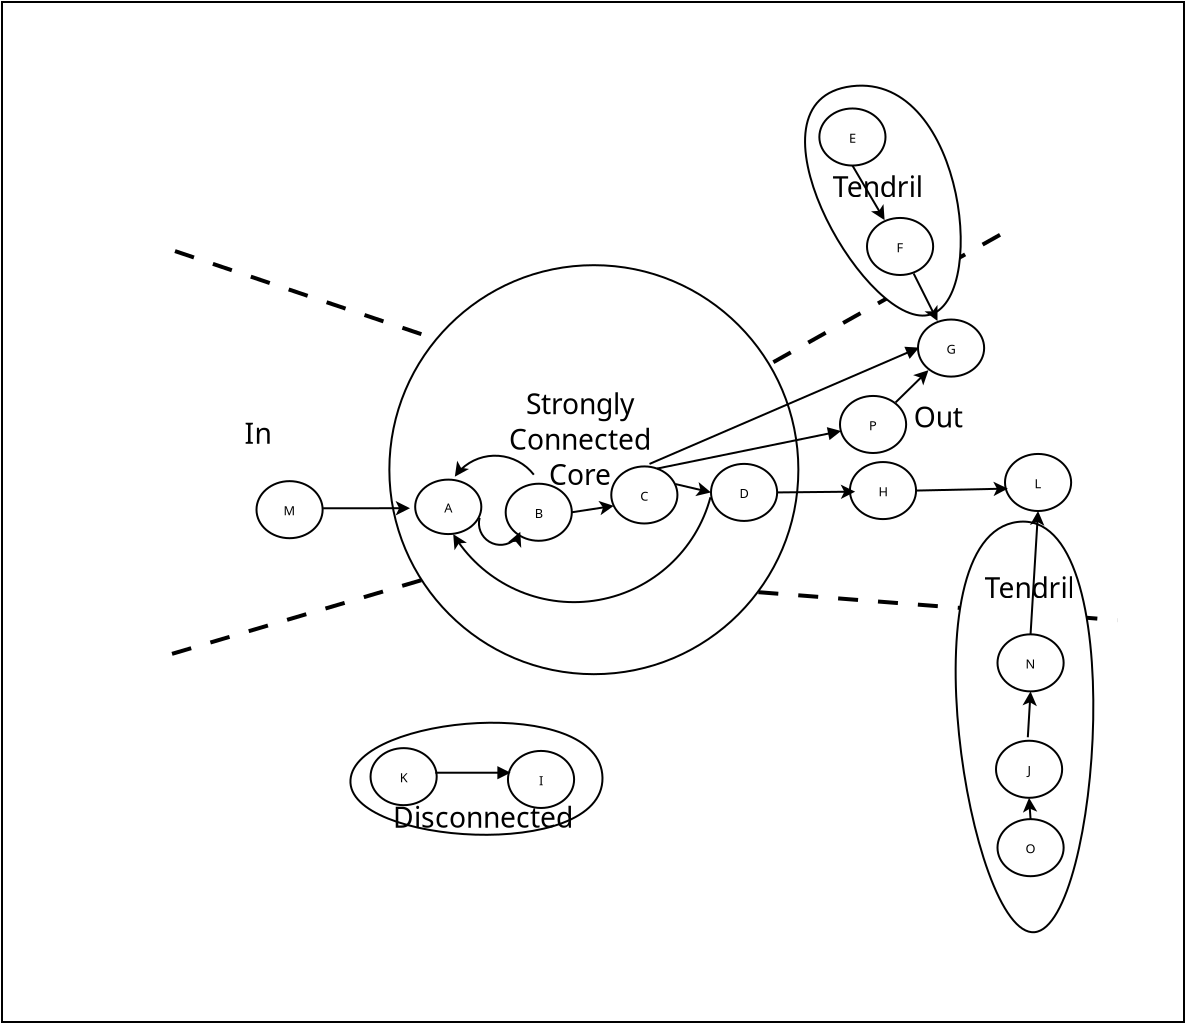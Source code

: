 <?xml version="1.0" encoding="UTF-8"?>
<dia:diagram xmlns:dia="http://www.lysator.liu.se/~alla/dia/">
  <dia:layer name="Groups" visible="true" active="true">
    <dia:object type="Geometric - Perfect Circle" version="1" id="O0">
      <dia:attribute name="obj_pos">
        <dia:point val="12.393,4.332"/>
      </dia:attribute>
      <dia:attribute name="obj_bb">
        <dia:rectangle val="12.343,4.282;32.893,24.832"/>
      </dia:attribute>
      <dia:attribute name="meta">
        <dia:composite type="dict"/>
      </dia:attribute>
      <dia:attribute name="elem_corner">
        <dia:point val="12.393,4.332"/>
      </dia:attribute>
      <dia:attribute name="elem_width">
        <dia:real val="20.45"/>
      </dia:attribute>
      <dia:attribute name="elem_height">
        <dia:real val="20.45"/>
      </dia:attribute>
      <dia:attribute name="line_width">
        <dia:real val="0.1"/>
      </dia:attribute>
      <dia:attribute name="line_colour">
        <dia:color val="#000000"/>
      </dia:attribute>
      <dia:attribute name="fill_colour">
        <dia:color val="#ffffff"/>
      </dia:attribute>
      <dia:attribute name="show_background">
        <dia:boolean val="true"/>
      </dia:attribute>
      <dia:attribute name="line_style">
        <dia:enum val="0"/>
        <dia:real val="1"/>
      </dia:attribute>
      <dia:attribute name="flip_horizontal">
        <dia:boolean val="false"/>
      </dia:attribute>
      <dia:attribute name="flip_vertical">
        <dia:boolean val="false"/>
      </dia:attribute>
      <dia:attribute name="subscale">
        <dia:real val="1"/>
      </dia:attribute>
    </dia:object>
    <dia:object type="Standard - Line" version="0" id="O1">
      <dia:attribute name="obj_pos">
        <dia:point val="13.993,7.782"/>
      </dia:attribute>
      <dia:attribute name="obj_bb">
        <dia:rectangle val="1.117,3.356;14.12,7.909"/>
      </dia:attribute>
      <dia:attribute name="conn_endpoints">
        <dia:point val="13.993,7.782"/>
        <dia:point val="1.243,3.482"/>
      </dia:attribute>
      <dia:attribute name="numcp">
        <dia:int val="1"/>
      </dia:attribute>
      <dia:attribute name="line_width">
        <dia:real val="0.2"/>
      </dia:attribute>
      <dia:attribute name="line_style">
        <dia:enum val="1"/>
      </dia:attribute>
    </dia:object>
    <dia:object type="Standard - Line" version="0" id="O2">
      <dia:attribute name="obj_pos">
        <dia:point val="13.993,20.082"/>
      </dia:attribute>
      <dia:attribute name="obj_bb">
        <dia:rectangle val="0.669,19.958;14.117,24.107"/>
      </dia:attribute>
      <dia:attribute name="conn_endpoints">
        <dia:point val="13.993,20.082"/>
        <dia:point val="0.793,23.982"/>
      </dia:attribute>
      <dia:attribute name="numcp">
        <dia:int val="1"/>
      </dia:attribute>
      <dia:attribute name="line_width">
        <dia:real val="0.2"/>
      </dia:attribute>
      <dia:attribute name="line_style">
        <dia:enum val="1"/>
      </dia:attribute>
    </dia:object>
    <dia:object type="Standard - Line" version="0" id="O3">
      <dia:attribute name="obj_pos">
        <dia:point val="31.593,9.182"/>
      </dia:attribute>
      <dia:attribute name="obj_bb">
        <dia:rectangle val="31.457,2.246;43.83,9.318"/>
      </dia:attribute>
      <dia:attribute name="conn_endpoints">
        <dia:point val="31.593,9.182"/>
        <dia:point val="43.693,2.382"/>
      </dia:attribute>
      <dia:attribute name="numcp">
        <dia:int val="1"/>
      </dia:attribute>
      <dia:attribute name="line_width">
        <dia:real val="0.2"/>
      </dia:attribute>
      <dia:attribute name="line_style">
        <dia:enum val="1"/>
      </dia:attribute>
    </dia:object>
    <dia:object type="Standard - Line" version="0" id="O4">
      <dia:attribute name="obj_pos">
        <dia:point val="30.843,20.682"/>
      </dia:attribute>
      <dia:attribute name="obj_bb">
        <dia:rectangle val="30.736,20.575;48.901,22.19"/>
      </dia:attribute>
      <dia:attribute name="conn_endpoints">
        <dia:point val="30.843,20.682"/>
        <dia:point val="48.793,22.082"/>
      </dia:attribute>
      <dia:attribute name="numcp">
        <dia:int val="1"/>
      </dia:attribute>
      <dia:attribute name="line_width">
        <dia:real val="0.2"/>
      </dia:attribute>
      <dia:attribute name="line_style">
        <dia:enum val="1"/>
      </dia:attribute>
    </dia:object>
    <dia:object type="Standard - Beziergon" version="0" id="O5">
      <dia:attribute name="obj_pos">
        <dia:point val="10.449,30.066"/>
      </dia:attribute>
      <dia:attribute name="obj_bb">
        <dia:rectangle val="10.396,27.159;23.099,32.864"/>
      </dia:attribute>
      <dia:attribute name="bez_points">
        <dia:point val="10.449,30.066"/>
        <dia:point val="10.225,33.289"/>
        <dia:point val="23.106,34.182"/>
        <dia:point val="23.049,29.966"/>
        <dia:point val="22.992,25.751"/>
        <dia:point val="10.673,26.844"/>
      </dia:attribute>
      <dia:attribute name="corner_types">
        <dia:enum val="0"/>
        <dia:enum val="0"/>
        <dia:enum val="0"/>
      </dia:attribute>
      <dia:attribute name="show_background">
        <dia:boolean val="true"/>
      </dia:attribute>
    </dia:object>
    <dia:object type="Standard - Text" version="1" id="O6">
      <dia:attribute name="obj_pos">
        <dia:point val="12.578,32.466"/>
      </dia:attribute>
      <dia:attribute name="obj_bb">
        <dia:rectangle val="12.578,31.056;20.86,32.756"/>
      </dia:attribute>
      <dia:attribute name="text">
        <dia:composite type="text">
          <dia:attribute name="string">
            <dia:string>#Disconnected#</dia:string>
          </dia:attribute>
          <dia:attribute name="font">
            <dia:font family="sans" style="0" name="Helvetica"/>
          </dia:attribute>
          <dia:attribute name="height">
            <dia:real val="1.764"/>
          </dia:attribute>
          <dia:attribute name="pos">
            <dia:point val="12.578,32.466"/>
          </dia:attribute>
          <dia:attribute name="color">
            <dia:color val="#000000"/>
          </dia:attribute>
          <dia:attribute name="alignment">
            <dia:enum val="0"/>
          </dia:attribute>
        </dia:composite>
      </dia:attribute>
      <dia:attribute name="valign">
        <dia:enum val="3"/>
      </dia:attribute>
    </dia:object>
    <dia:object type="Standard - Text" version="1" id="O7">
      <dia:attribute name="obj_pos">
        <dia:point val="5.147,13.255"/>
      </dia:attribute>
      <dia:attribute name="obj_bb">
        <dia:rectangle val="5.147,11.845;6.457,13.545"/>
      </dia:attribute>
      <dia:attribute name="text">
        <dia:composite type="text">
          <dia:attribute name="string">
            <dia:string>#In#</dia:string>
          </dia:attribute>
          <dia:attribute name="font">
            <dia:font family="sans" style="0" name="Helvetica"/>
          </dia:attribute>
          <dia:attribute name="height">
            <dia:real val="1.764"/>
          </dia:attribute>
          <dia:attribute name="pos">
            <dia:point val="5.147,13.255"/>
          </dia:attribute>
          <dia:attribute name="color">
            <dia:color val="#000000"/>
          </dia:attribute>
          <dia:attribute name="alignment">
            <dia:enum val="0"/>
          </dia:attribute>
        </dia:composite>
      </dia:attribute>
      <dia:attribute name="valign">
        <dia:enum val="3"/>
      </dia:attribute>
    </dia:object>
    <dia:object type="Standard - Text" version="1" id="O8">
      <dia:attribute name="obj_pos">
        <dia:point val="21.919,11.79"/>
      </dia:attribute>
      <dia:attribute name="obj_bb">
        <dia:rectangle val="18.634,10.38;25.203,15.608"/>
      </dia:attribute>
      <dia:attribute name="text">
        <dia:composite type="text">
          <dia:attribute name="string">
            <dia:string>#Strongly
Connected
Core#</dia:string>
          </dia:attribute>
          <dia:attribute name="font">
            <dia:font family="sans" style="0" name="Helvetica"/>
          </dia:attribute>
          <dia:attribute name="height">
            <dia:real val="1.764"/>
          </dia:attribute>
          <dia:attribute name="pos">
            <dia:point val="21.919,11.79"/>
          </dia:attribute>
          <dia:attribute name="color">
            <dia:color val="#000000"/>
          </dia:attribute>
          <dia:attribute name="alignment">
            <dia:enum val="1"/>
          </dia:attribute>
        </dia:composite>
      </dia:attribute>
      <dia:attribute name="valign">
        <dia:enum val="3"/>
      </dia:attribute>
    </dia:object>
    <dia:object type="Standard - Text" version="1" id="O9">
      <dia:attribute name="obj_pos">
        <dia:point val="38.613,12.445"/>
      </dia:attribute>
      <dia:attribute name="obj_bb">
        <dia:rectangle val="38.613,11.035;40.868,12.735"/>
      </dia:attribute>
      <dia:attribute name="text">
        <dia:composite type="text">
          <dia:attribute name="string">
            <dia:string>#Out#</dia:string>
          </dia:attribute>
          <dia:attribute name="font">
            <dia:font family="sans" style="0" name="Helvetica"/>
          </dia:attribute>
          <dia:attribute name="height">
            <dia:real val="1.764"/>
          </dia:attribute>
          <dia:attribute name="pos">
            <dia:point val="38.613,12.445"/>
          </dia:attribute>
          <dia:attribute name="color">
            <dia:color val="#000000"/>
          </dia:attribute>
          <dia:attribute name="alignment">
            <dia:enum val="0"/>
          </dia:attribute>
        </dia:composite>
      </dia:attribute>
      <dia:attribute name="valign">
        <dia:enum val="3"/>
      </dia:attribute>
    </dia:object>
    <dia:object type="Standard - Beziergon" version="0" id="O10">
      <dia:attribute name="obj_pos">
        <dia:point val="43.807,17.17"/>
      </dia:attribute>
      <dia:attribute name="obj_bb">
        <dia:rectangle val="40.658,17.103;47.642,37.735"/>
      </dia:attribute>
      <dia:attribute name="bez_points">
        <dia:point val="43.807,17.17"/>
        <dia:point val="49.514,16.476"/>
        <dia:point val="47.894,37.373"/>
        <dia:point val="44.656,37.682"/>
        <dia:point val="41.417,37.99"/>
        <dia:point val="38.101,17.864"/>
      </dia:attribute>
      <dia:attribute name="corner_types">
        <dia:enum val="1815957580"/>
        <dia:enum val="0"/>
        <dia:enum val="0"/>
      </dia:attribute>
      <dia:attribute name="show_background">
        <dia:boolean val="true"/>
      </dia:attribute>
    </dia:object>
    <dia:object type="Standard - Text" version="1" id="O11">
      <dia:attribute name="obj_pos">
        <dia:point val="42.15,20.987"/>
      </dia:attribute>
      <dia:attribute name="obj_bb">
        <dia:rectangle val="42.15,19.577;46.432,21.277"/>
      </dia:attribute>
      <dia:attribute name="text">
        <dia:composite type="text">
          <dia:attribute name="string">
            <dia:string>#Tendril#</dia:string>
          </dia:attribute>
          <dia:attribute name="font">
            <dia:font family="sans" style="0" name="Helvetica"/>
          </dia:attribute>
          <dia:attribute name="height">
            <dia:real val="1.764"/>
          </dia:attribute>
          <dia:attribute name="pos">
            <dia:point val="42.15,20.987"/>
          </dia:attribute>
          <dia:attribute name="color">
            <dia:color val="#000000"/>
          </dia:attribute>
          <dia:attribute name="alignment">
            <dia:enum val="0"/>
          </dia:attribute>
        </dia:composite>
      </dia:attribute>
      <dia:attribute name="valign">
        <dia:enum val="3"/>
      </dia:attribute>
    </dia:object>
    <dia:object type="Standard - Text" version="1" id="O12">
      <dia:attribute name="obj_pos">
        <dia:point val="22.024,5.944"/>
      </dia:attribute>
      <dia:attribute name="obj_bb">
        <dia:rectangle val="22.024,5.304;22.024,6.076"/>
      </dia:attribute>
      <dia:attribute name="text">
        <dia:composite type="text">
          <dia:attribute name="string">
            <dia:string>##</dia:string>
          </dia:attribute>
          <dia:attribute name="font">
            <dia:font family="sans" style="0" name="Helvetica"/>
          </dia:attribute>
          <dia:attribute name="height">
            <dia:real val="0.8"/>
          </dia:attribute>
          <dia:attribute name="pos">
            <dia:point val="22.024,5.944"/>
          </dia:attribute>
          <dia:attribute name="color">
            <dia:color val="#000000"/>
          </dia:attribute>
          <dia:attribute name="alignment">
            <dia:enum val="0"/>
          </dia:attribute>
        </dia:composite>
      </dia:attribute>
      <dia:attribute name="valign">
        <dia:enum val="3"/>
      </dia:attribute>
    </dia:object>
    <dia:object type="Standard - Beziergon" version="0" id="O13">
      <dia:attribute name="obj_pos">
        <dia:point val="35.51,-4.616"/>
      </dia:attribute>
      <dia:attribute name="obj_bb">
        <dia:rectangle val="33.128,-4.696;41.012,6.903"/>
      </dia:attribute>
      <dia:attribute name="bez_points">
        <dia:point val="35.51,-4.616"/>
        <dia:point val="41.216,-5.31"/>
        <dia:point val="42.439,6.538"/>
        <dia:point val="39.2,6.847"/>
        <dia:point val="35.961,7.155"/>
        <dia:point val="29.803,-3.922"/>
      </dia:attribute>
      <dia:attribute name="corner_types">
        <dia:enum val="1815957580"/>
        <dia:enum val="0"/>
        <dia:enum val="0"/>
      </dia:attribute>
      <dia:attribute name="show_background">
        <dia:boolean val="true"/>
      </dia:attribute>
    </dia:object>
    <dia:object type="Standard - Text" version="1" id="O14">
      <dia:attribute name="obj_pos">
        <dia:point val="34.56,0.934"/>
      </dia:attribute>
      <dia:attribute name="obj_bb">
        <dia:rectangle val="34.56,-0.476;38.843,1.224"/>
      </dia:attribute>
      <dia:attribute name="text">
        <dia:composite type="text">
          <dia:attribute name="string">
            <dia:string>#Tendril#</dia:string>
          </dia:attribute>
          <dia:attribute name="font">
            <dia:font family="sans" style="0" name="Helvetica"/>
          </dia:attribute>
          <dia:attribute name="height">
            <dia:real val="1.764"/>
          </dia:attribute>
          <dia:attribute name="pos">
            <dia:point val="34.56,0.934"/>
          </dia:attribute>
          <dia:attribute name="color">
            <dia:color val="#000000"/>
          </dia:attribute>
          <dia:attribute name="alignment">
            <dia:enum val="0"/>
          </dia:attribute>
        </dia:composite>
      </dia:attribute>
      <dia:attribute name="valign">
        <dia:enum val="3"/>
      </dia:attribute>
    </dia:object>
    <dia:object type="Standard - Box" version="0" id="O15">
      <dia:attribute name="obj_pos">
        <dia:point val="-6.975,-8.827"/>
      </dia:attribute>
      <dia:attribute name="obj_bb">
        <dia:rectangle val="-7.025,-8.877;52.175,42.223"/>
      </dia:attribute>
      <dia:attribute name="elem_corner">
        <dia:point val="-6.975,-8.827"/>
      </dia:attribute>
      <dia:attribute name="elem_width">
        <dia:real val="59.1"/>
      </dia:attribute>
      <dia:attribute name="elem_height">
        <dia:real val="51.0"/>
      </dia:attribute>
      <dia:attribute name="border_width">
        <dia:real val="0.1"/>
      </dia:attribute>
      <dia:attribute name="show_background">
        <dia:boolean val="false"/>
      </dia:attribute>
    </dia:object>
  </dia:layer>
  <dia:layer name="Nodes" visible="true">
    <dia:object type="Flowchart - Ellipse" version="0" id="O16">
      <dia:attribute name="obj_pos">
        <dia:point val="33.893,-3.503"/>
      </dia:attribute>
      <dia:attribute name="obj_bb">
        <dia:rectangle val="33.843,-3.553;37.25,-0.6"/>
      </dia:attribute>
      <dia:attribute name="elem_corner">
        <dia:point val="33.893,-3.503"/>
      </dia:attribute>
      <dia:attribute name="elem_width">
        <dia:real val="3.307"/>
      </dia:attribute>
      <dia:attribute name="elem_height">
        <dia:real val="2.853"/>
      </dia:attribute>
      <dia:attribute name="show_background">
        <dia:boolean val="true"/>
      </dia:attribute>
      <dia:attribute name="padding">
        <dia:real val="0.354"/>
      </dia:attribute>
      <dia:attribute name="text">
        <dia:composite type="text">
          <dia:attribute name="string">
            <dia:string>#E#</dia:string>
          </dia:attribute>
          <dia:attribute name="font">
            <dia:font family="sans" style="0" name="Helvetica"/>
          </dia:attribute>
          <dia:attribute name="height">
            <dia:real val="0.8"/>
          </dia:attribute>
          <dia:attribute name="pos">
            <dia:point val="35.547,-1.837"/>
          </dia:attribute>
          <dia:attribute name="color">
            <dia:color val="#000000"/>
          </dia:attribute>
          <dia:attribute name="alignment">
            <dia:enum val="1"/>
          </dia:attribute>
        </dia:composite>
      </dia:attribute>
    </dia:object>
    <dia:object type="Flowchart - Ellipse" version="0" id="O17">
      <dia:attribute name="obj_pos">
        <dia:point val="36.275,1.97"/>
      </dia:attribute>
      <dia:attribute name="obj_bb">
        <dia:rectangle val="36.225,1.92;39.632,4.873"/>
      </dia:attribute>
      <dia:attribute name="elem_corner">
        <dia:point val="36.275,1.97"/>
      </dia:attribute>
      <dia:attribute name="elem_width">
        <dia:real val="3.307"/>
      </dia:attribute>
      <dia:attribute name="elem_height">
        <dia:real val="2.853"/>
      </dia:attribute>
      <dia:attribute name="show_background">
        <dia:boolean val="true"/>
      </dia:attribute>
      <dia:attribute name="padding">
        <dia:real val="0.354"/>
      </dia:attribute>
      <dia:attribute name="text">
        <dia:composite type="text">
          <dia:attribute name="string">
            <dia:string>#F#</dia:string>
          </dia:attribute>
          <dia:attribute name="font">
            <dia:font family="sans" style="0" name="Helvetica"/>
          </dia:attribute>
          <dia:attribute name="height">
            <dia:real val="0.8"/>
          </dia:attribute>
          <dia:attribute name="pos">
            <dia:point val="37.928,3.637"/>
          </dia:attribute>
          <dia:attribute name="color">
            <dia:color val="#000000"/>
          </dia:attribute>
          <dia:attribute name="alignment">
            <dia:enum val="1"/>
          </dia:attribute>
        </dia:composite>
      </dia:attribute>
    </dia:object>
    <dia:object type="Standard - Text" version="1" id="O18">
      <dia:attribute name="obj_pos">
        <dia:point val="37.928,3.397"/>
      </dia:attribute>
      <dia:attribute name="obj_bb">
        <dia:rectangle val="37.928,2.757;37.928,3.529"/>
      </dia:attribute>
      <dia:attribute name="text">
        <dia:composite type="text">
          <dia:attribute name="string">
            <dia:string>##</dia:string>
          </dia:attribute>
          <dia:attribute name="font">
            <dia:font family="sans" style="0" name="Helvetica"/>
          </dia:attribute>
          <dia:attribute name="height">
            <dia:real val="0.8"/>
          </dia:attribute>
          <dia:attribute name="pos">
            <dia:point val="37.928,3.397"/>
          </dia:attribute>
          <dia:attribute name="color">
            <dia:color val="#000000"/>
          </dia:attribute>
          <dia:attribute name="alignment">
            <dia:enum val="0"/>
          </dia:attribute>
        </dia:composite>
      </dia:attribute>
      <dia:attribute name="valign">
        <dia:enum val="3"/>
      </dia:attribute>
      <dia:connections>
        <dia:connection handle="0" to="O17" connection="16"/>
      </dia:connections>
    </dia:object>
    <dia:object type="Flowchart - Ellipse" version="0" id="O19">
      <dia:attribute name="obj_pos">
        <dia:point val="5.75,15.13"/>
      </dia:attribute>
      <dia:attribute name="obj_bb">
        <dia:rectangle val="5.7,15.08;9.107,18.033"/>
      </dia:attribute>
      <dia:attribute name="elem_corner">
        <dia:point val="5.75,15.13"/>
      </dia:attribute>
      <dia:attribute name="elem_width">
        <dia:real val="3.307"/>
      </dia:attribute>
      <dia:attribute name="elem_height">
        <dia:real val="2.853"/>
      </dia:attribute>
      <dia:attribute name="border_width">
        <dia:real val="0.1"/>
      </dia:attribute>
      <dia:attribute name="show_background">
        <dia:boolean val="true"/>
      </dia:attribute>
      <dia:attribute name="padding">
        <dia:real val="0.354"/>
      </dia:attribute>
      <dia:attribute name="text">
        <dia:composite type="text">
          <dia:attribute name="string">
            <dia:string>#M#</dia:string>
          </dia:attribute>
          <dia:attribute name="font">
            <dia:font family="sans" style="0" name="Helvetica"/>
          </dia:attribute>
          <dia:attribute name="height">
            <dia:real val="0.8"/>
          </dia:attribute>
          <dia:attribute name="pos">
            <dia:point val="7.403,16.797"/>
          </dia:attribute>
          <dia:attribute name="color">
            <dia:color val="#000000"/>
          </dia:attribute>
          <dia:attribute name="alignment">
            <dia:enum val="1"/>
          </dia:attribute>
        </dia:composite>
      </dia:attribute>
    </dia:object>
    <dia:object type="Flowchart - Ellipse" version="0" id="O20">
      <dia:attribute name="obj_pos">
        <dia:point val="38.825,7.05"/>
      </dia:attribute>
      <dia:attribute name="obj_bb">
        <dia:rectangle val="38.775,7;42.182,9.953"/>
      </dia:attribute>
      <dia:attribute name="elem_corner">
        <dia:point val="38.825,7.05"/>
      </dia:attribute>
      <dia:attribute name="elem_width">
        <dia:real val="3.307"/>
      </dia:attribute>
      <dia:attribute name="elem_height">
        <dia:real val="2.853"/>
      </dia:attribute>
      <dia:attribute name="show_background">
        <dia:boolean val="true"/>
      </dia:attribute>
      <dia:attribute name="padding">
        <dia:real val="0.354"/>
      </dia:attribute>
      <dia:attribute name="text">
        <dia:composite type="text">
          <dia:attribute name="string">
            <dia:string>#G#</dia:string>
          </dia:attribute>
          <dia:attribute name="font">
            <dia:font family="sans" style="0" name="Helvetica"/>
          </dia:attribute>
          <dia:attribute name="height">
            <dia:real val="0.8"/>
          </dia:attribute>
          <dia:attribute name="pos">
            <dia:point val="40.478,8.717"/>
          </dia:attribute>
          <dia:attribute name="color">
            <dia:color val="#000000"/>
          </dia:attribute>
          <dia:attribute name="alignment">
            <dia:enum val="1"/>
          </dia:attribute>
        </dia:composite>
      </dia:attribute>
    </dia:object>
    <dia:object type="Flowchart - Ellipse" version="0" id="O21">
      <dia:attribute name="obj_pos">
        <dia:point val="13.684,15.054"/>
      </dia:attribute>
      <dia:attribute name="obj_bb">
        <dia:rectangle val="13.634,15.004;17.041,17.827"/>
      </dia:attribute>
      <dia:attribute name="elem_corner">
        <dia:point val="13.684,15.054"/>
      </dia:attribute>
      <dia:attribute name="elem_width">
        <dia:real val="3.307"/>
      </dia:attribute>
      <dia:attribute name="elem_height">
        <dia:real val="2.723"/>
      </dia:attribute>
      <dia:attribute name="show_background">
        <dia:boolean val="true"/>
      </dia:attribute>
      <dia:attribute name="padding">
        <dia:real val="0.354"/>
      </dia:attribute>
      <dia:attribute name="text">
        <dia:composite type="text">
          <dia:attribute name="string">
            <dia:string>#A#</dia:string>
          </dia:attribute>
          <dia:attribute name="font">
            <dia:font family="sans" style="0" name="Helvetica"/>
          </dia:attribute>
          <dia:attribute name="height">
            <dia:real val="0.8"/>
          </dia:attribute>
          <dia:attribute name="pos">
            <dia:point val="15.338,16.655"/>
          </dia:attribute>
          <dia:attribute name="color">
            <dia:color val="#000000"/>
          </dia:attribute>
          <dia:attribute name="alignment">
            <dia:enum val="1"/>
          </dia:attribute>
        </dia:composite>
      </dia:attribute>
    </dia:object>
    <dia:object type="Flowchart - Ellipse" version="0" id="O22">
      <dia:attribute name="obj_pos">
        <dia:point val="18.209,15.259"/>
      </dia:attribute>
      <dia:attribute name="obj_bb">
        <dia:rectangle val="18.159,15.209;21.566,18.163"/>
      </dia:attribute>
      <dia:attribute name="elem_corner">
        <dia:point val="18.209,15.259"/>
      </dia:attribute>
      <dia:attribute name="elem_width">
        <dia:real val="3.307"/>
      </dia:attribute>
      <dia:attribute name="elem_height">
        <dia:real val="2.853"/>
      </dia:attribute>
      <dia:attribute name="show_background">
        <dia:boolean val="true"/>
      </dia:attribute>
      <dia:attribute name="padding">
        <dia:real val="0.354"/>
      </dia:attribute>
      <dia:attribute name="text">
        <dia:composite type="text">
          <dia:attribute name="string">
            <dia:string>#B#</dia:string>
          </dia:attribute>
          <dia:attribute name="font">
            <dia:font family="sans" style="0" name="Helvetica"/>
          </dia:attribute>
          <dia:attribute name="height">
            <dia:real val="0.8"/>
          </dia:attribute>
          <dia:attribute name="pos">
            <dia:point val="19.863,16.926"/>
          </dia:attribute>
          <dia:attribute name="color">
            <dia:color val="#000000"/>
          </dia:attribute>
          <dia:attribute name="alignment">
            <dia:enum val="1"/>
          </dia:attribute>
        </dia:composite>
      </dia:attribute>
    </dia:object>
    <dia:object type="Flowchart - Ellipse" version="0" id="O23">
      <dia:attribute name="obj_pos">
        <dia:point val="23.489,14.394"/>
      </dia:attribute>
      <dia:attribute name="obj_bb">
        <dia:rectangle val="23.439,14.344;26.845,17.297"/>
      </dia:attribute>
      <dia:attribute name="elem_corner">
        <dia:point val="23.489,14.394"/>
      </dia:attribute>
      <dia:attribute name="elem_width">
        <dia:real val="3.307"/>
      </dia:attribute>
      <dia:attribute name="elem_height">
        <dia:real val="2.853"/>
      </dia:attribute>
      <dia:attribute name="show_background">
        <dia:boolean val="true"/>
      </dia:attribute>
      <dia:attribute name="padding">
        <dia:real val="0.354"/>
      </dia:attribute>
      <dia:attribute name="text">
        <dia:composite type="text">
          <dia:attribute name="string">
            <dia:string>#C#</dia:string>
          </dia:attribute>
          <dia:attribute name="font">
            <dia:font family="sans" style="0" name="Helvetica"/>
          </dia:attribute>
          <dia:attribute name="height">
            <dia:real val="0.8"/>
          </dia:attribute>
          <dia:attribute name="pos">
            <dia:point val="25.142,16.061"/>
          </dia:attribute>
          <dia:attribute name="color">
            <dia:color val="#000000"/>
          </dia:attribute>
          <dia:attribute name="alignment">
            <dia:enum val="1"/>
          </dia:attribute>
        </dia:composite>
      </dia:attribute>
    </dia:object>
    <dia:object type="Flowchart - Ellipse" version="0" id="O24">
      <dia:attribute name="obj_pos">
        <dia:point val="28.475,14.267"/>
      </dia:attribute>
      <dia:attribute name="obj_bb">
        <dia:rectangle val="28.425,14.217;31.832,17.17"/>
      </dia:attribute>
      <dia:attribute name="elem_corner">
        <dia:point val="28.475,14.267"/>
      </dia:attribute>
      <dia:attribute name="elem_width">
        <dia:real val="3.307"/>
      </dia:attribute>
      <dia:attribute name="elem_height">
        <dia:real val="2.853"/>
      </dia:attribute>
      <dia:attribute name="show_background">
        <dia:boolean val="true"/>
      </dia:attribute>
      <dia:attribute name="padding">
        <dia:real val="0.354"/>
      </dia:attribute>
      <dia:attribute name="text">
        <dia:composite type="text">
          <dia:attribute name="string">
            <dia:string>#D#</dia:string>
          </dia:attribute>
          <dia:attribute name="font">
            <dia:font family="sans" style="0" name="Helvetica"/>
          </dia:attribute>
          <dia:attribute name="height">
            <dia:real val="0.8"/>
          </dia:attribute>
          <dia:attribute name="pos">
            <dia:point val="30.128,15.934"/>
          </dia:attribute>
          <dia:attribute name="color">
            <dia:color val="#000000"/>
          </dia:attribute>
          <dia:attribute name="alignment">
            <dia:enum val="1"/>
          </dia:attribute>
        </dia:composite>
      </dia:attribute>
    </dia:object>
    <dia:object type="Flowchart - Ellipse" version="0" id="O25">
      <dia:attribute name="obj_pos">
        <dia:point val="34.925,10.87"/>
      </dia:attribute>
      <dia:attribute name="obj_bb">
        <dia:rectangle val="34.875,10.82;38.282,13.773"/>
      </dia:attribute>
      <dia:attribute name="elem_corner">
        <dia:point val="34.925,10.87"/>
      </dia:attribute>
      <dia:attribute name="elem_width">
        <dia:real val="3.307"/>
      </dia:attribute>
      <dia:attribute name="elem_height">
        <dia:real val="2.853"/>
      </dia:attribute>
      <dia:attribute name="show_background">
        <dia:boolean val="true"/>
      </dia:attribute>
      <dia:attribute name="padding">
        <dia:real val="0.354"/>
      </dia:attribute>
      <dia:attribute name="text">
        <dia:composite type="text">
          <dia:attribute name="string">
            <dia:string>#P#</dia:string>
          </dia:attribute>
          <dia:attribute name="font">
            <dia:font family="sans" style="0" name="Helvetica"/>
          </dia:attribute>
          <dia:attribute name="height">
            <dia:real val="0.8"/>
          </dia:attribute>
          <dia:attribute name="pos">
            <dia:point val="36.578,12.537"/>
          </dia:attribute>
          <dia:attribute name="color">
            <dia:color val="#000000"/>
          </dia:attribute>
          <dia:attribute name="alignment">
            <dia:enum val="1"/>
          </dia:attribute>
        </dia:composite>
      </dia:attribute>
    </dia:object>
    <dia:object type="Standard - Arc" version="0" id="O26">
      <dia:attribute name="obj_pos">
        <dia:point val="15.338,16.415"/>
      </dia:attribute>
      <dia:attribute name="obj_bb">
        <dia:rectangle val="15.274,16.352;19.003,18.384"/>
      </dia:attribute>
      <dia:attribute name="conn_endpoints">
        <dia:point val="15.338,16.415"/>
        <dia:point val="18.939,17.664"/>
      </dia:attribute>
      <dia:attribute name="curve_distance">
        <dia:real val="1.0"/>
      </dia:attribute>
      <dia:attribute name="end_arrow">
        <dia:enum val="22"/>
      </dia:attribute>
      <dia:attribute name="end_arrow_length">
        <dia:real val="0.5"/>
      </dia:attribute>
      <dia:attribute name="end_arrow_width">
        <dia:real val="0.5"/>
      </dia:attribute>
      <dia:connections>
        <dia:connection handle="0" to="O21" connection="16"/>
      </dia:connections>
    </dia:object>
    <dia:object type="Standard - Arc" version="0" id="O27">
      <dia:attribute name="obj_pos">
        <dia:point val="19.616,14.808"/>
      </dia:attribute>
      <dia:attribute name="obj_bb">
        <dia:rectangle val="15.614,13.807;19.667,14.959"/>
      </dia:attribute>
      <dia:attribute name="conn_endpoints">
        <dia:point val="19.616,14.808"/>
        <dia:point val="15.666,14.908"/>
      </dia:attribute>
      <dia:attribute name="curve_distance">
        <dia:real val="1"/>
      </dia:attribute>
      <dia:attribute name="end_arrow">
        <dia:enum val="22"/>
      </dia:attribute>
      <dia:attribute name="end_arrow_length">
        <dia:real val="0.5"/>
      </dia:attribute>
      <dia:attribute name="end_arrow_width">
        <dia:real val="0.5"/>
      </dia:attribute>
    </dia:object>
    <dia:object type="Standard - Line" version="0" id="O28">
      <dia:attribute name="obj_pos">
        <dia:point val="21.516,16.686"/>
      </dia:attribute>
      <dia:attribute name="obj_bb">
        <dia:rectangle val="21.459,16.101;23.725,16.816"/>
      </dia:attribute>
      <dia:attribute name="conn_endpoints">
        <dia:point val="21.516,16.686"/>
        <dia:point val="23.614,16.366"/>
      </dia:attribute>
      <dia:attribute name="numcp">
        <dia:int val="1"/>
      </dia:attribute>
      <dia:attribute name="end_arrow">
        <dia:enum val="22"/>
      </dia:attribute>
      <dia:attribute name="end_arrow_length">
        <dia:real val="0.5"/>
      </dia:attribute>
      <dia:attribute name="end_arrow_width">
        <dia:real val="0.5"/>
      </dia:attribute>
      <dia:connections>
        <dia:connection handle="0" to="O22" connection="0"/>
        <dia:connection handle="1" to="O23" connection="9"/>
      </dia:connections>
    </dia:object>
    <dia:object type="Standard - Line" version="0" id="O29">
      <dia:attribute name="obj_pos">
        <dia:point val="37.707,11.191"/>
      </dia:attribute>
      <dia:attribute name="obj_bb">
        <dia:rectangle val="37.636,9.504;39.43,11.262"/>
      </dia:attribute>
      <dia:attribute name="conn_endpoints">
        <dia:point val="37.707,11.191"/>
        <dia:point val="39.35,9.582"/>
      </dia:attribute>
      <dia:attribute name="numcp">
        <dia:int val="1"/>
      </dia:attribute>
      <dia:attribute name="end_arrow">
        <dia:enum val="22"/>
      </dia:attribute>
      <dia:attribute name="end_arrow_length">
        <dia:real val="0.5"/>
      </dia:attribute>
      <dia:attribute name="end_arrow_width">
        <dia:real val="0.5"/>
      </dia:attribute>
      <dia:connections>
        <dia:connection handle="0" to="O25" connection="16"/>
        <dia:connection handle="1" to="O20" connection="16"/>
      </dia:connections>
    </dia:object>
    <dia:object type="Standard - Line" version="0" id="O30">
      <dia:attribute name="obj_pos">
        <dia:point val="26.689,15.274"/>
      </dia:attribute>
      <dia:attribute name="obj_bb">
        <dia:rectangle val="26.629,15.201;28.584,15.906"/>
      </dia:attribute>
      <dia:attribute name="conn_endpoints">
        <dia:point val="26.689,15.274"/>
        <dia:point val="28.475,15.694"/>
      </dia:attribute>
      <dia:attribute name="numcp">
        <dia:int val="1"/>
      </dia:attribute>
      <dia:attribute name="end_arrow">
        <dia:enum val="22"/>
      </dia:attribute>
      <dia:attribute name="end_arrow_length">
        <dia:real val="0.5"/>
      </dia:attribute>
      <dia:attribute name="end_arrow_width">
        <dia:real val="0.5"/>
      </dia:attribute>
      <dia:connections>
        <dia:connection handle="1" to="O24" connection="8"/>
      </dia:connections>
    </dia:object>
    <dia:object type="Standard - Arc" version="0" id="O31">
      <dia:attribute name="obj_pos">
        <dia:point val="30.128,15.694"/>
      </dia:attribute>
      <dia:attribute name="obj_bb">
        <dia:rectangle val="15.528,15.637;30.185,21.124"/>
      </dia:attribute>
      <dia:attribute name="conn_endpoints">
        <dia:point val="30.128,15.694"/>
        <dia:point val="15.585,17.78"/>
      </dia:attribute>
      <dia:attribute name="curve_distance">
        <dia:real val="-4.295"/>
      </dia:attribute>
      <dia:attribute name="end_arrow">
        <dia:enum val="22"/>
      </dia:attribute>
      <dia:attribute name="end_arrow_length">
        <dia:real val="0.5"/>
      </dia:attribute>
      <dia:attribute name="end_arrow_width">
        <dia:real val="0.5"/>
      </dia:attribute>
      <dia:connections>
        <dia:connection handle="0" to="O24" connection="16"/>
      </dia:connections>
    </dia:object>
    <dia:object type="Flowchart - Ellipse" version="0" id="O32">
      <dia:attribute name="obj_pos">
        <dia:point val="35.421,14.175"/>
      </dia:attribute>
      <dia:attribute name="obj_bb">
        <dia:rectangle val="35.371,14.125;38.778,17.079"/>
      </dia:attribute>
      <dia:attribute name="elem_corner">
        <dia:point val="35.421,14.175"/>
      </dia:attribute>
      <dia:attribute name="elem_width">
        <dia:real val="3.307"/>
      </dia:attribute>
      <dia:attribute name="elem_height">
        <dia:real val="2.853"/>
      </dia:attribute>
      <dia:attribute name="border_width">
        <dia:real val="0.1"/>
      </dia:attribute>
      <dia:attribute name="show_background">
        <dia:boolean val="true"/>
      </dia:attribute>
      <dia:attribute name="padding">
        <dia:real val="0.354"/>
      </dia:attribute>
      <dia:attribute name="text">
        <dia:composite type="text">
          <dia:attribute name="string">
            <dia:string>#H#</dia:string>
          </dia:attribute>
          <dia:attribute name="font">
            <dia:font family="sans" style="0" name="Helvetica"/>
          </dia:attribute>
          <dia:attribute name="height">
            <dia:real val="0.8"/>
          </dia:attribute>
          <dia:attribute name="pos">
            <dia:point val="37.074,15.842"/>
          </dia:attribute>
          <dia:attribute name="color">
            <dia:color val="#000000"/>
          </dia:attribute>
          <dia:attribute name="alignment">
            <dia:enum val="1"/>
          </dia:attribute>
        </dia:composite>
      </dia:attribute>
    </dia:object>
    <dia:object type="Flowchart - Ellipse" version="0" id="O33">
      <dia:attribute name="obj_pos">
        <dia:point val="43.175,13.77"/>
      </dia:attribute>
      <dia:attribute name="obj_bb">
        <dia:rectangle val="43.125,13.72;46.532,16.673"/>
      </dia:attribute>
      <dia:attribute name="elem_corner">
        <dia:point val="43.175,13.77"/>
      </dia:attribute>
      <dia:attribute name="elem_width">
        <dia:real val="3.307"/>
      </dia:attribute>
      <dia:attribute name="elem_height">
        <dia:real val="2.853"/>
      </dia:attribute>
      <dia:attribute name="border_width">
        <dia:real val="0.1"/>
      </dia:attribute>
      <dia:attribute name="show_background">
        <dia:boolean val="true"/>
      </dia:attribute>
      <dia:attribute name="padding">
        <dia:real val="0.354"/>
      </dia:attribute>
      <dia:attribute name="text">
        <dia:composite type="text">
          <dia:attribute name="string">
            <dia:string>#L#</dia:string>
          </dia:attribute>
          <dia:attribute name="font">
            <dia:font family="sans" style="0" name="Helvetica"/>
          </dia:attribute>
          <dia:attribute name="height">
            <dia:real val="0.8"/>
          </dia:attribute>
          <dia:attribute name="pos">
            <dia:point val="44.828,15.437"/>
          </dia:attribute>
          <dia:attribute name="color">
            <dia:color val="#000000"/>
          </dia:attribute>
          <dia:attribute name="alignment">
            <dia:enum val="1"/>
          </dia:attribute>
        </dia:composite>
      </dia:attribute>
    </dia:object>
    <dia:object type="Flowchart - Ellipse" version="0" id="O34">
      <dia:attribute name="obj_pos">
        <dia:point val="42.8,22.79"/>
      </dia:attribute>
      <dia:attribute name="obj_bb">
        <dia:rectangle val="42.75,22.74;46.157,25.693"/>
      </dia:attribute>
      <dia:attribute name="elem_corner">
        <dia:point val="42.8,22.79"/>
      </dia:attribute>
      <dia:attribute name="elem_width">
        <dia:real val="3.307"/>
      </dia:attribute>
      <dia:attribute name="elem_height">
        <dia:real val="2.853"/>
      </dia:attribute>
      <dia:attribute name="border_width">
        <dia:real val="0.1"/>
      </dia:attribute>
      <dia:attribute name="show_background">
        <dia:boolean val="true"/>
      </dia:attribute>
      <dia:attribute name="padding">
        <dia:real val="0.354"/>
      </dia:attribute>
      <dia:attribute name="text">
        <dia:composite type="text">
          <dia:attribute name="string">
            <dia:string>#N#</dia:string>
          </dia:attribute>
          <dia:attribute name="font">
            <dia:font family="sans" style="0" name="Helvetica"/>
          </dia:attribute>
          <dia:attribute name="height">
            <dia:real val="0.8"/>
          </dia:attribute>
          <dia:attribute name="pos">
            <dia:point val="44.453,24.457"/>
          </dia:attribute>
          <dia:attribute name="color">
            <dia:color val="#000000"/>
          </dia:attribute>
          <dia:attribute name="alignment">
            <dia:enum val="1"/>
          </dia:attribute>
        </dia:composite>
      </dia:attribute>
    </dia:object>
    <dia:object type="Flowchart - Ellipse" version="0" id="O35">
      <dia:attribute name="obj_pos">
        <dia:point val="42.725,28.11"/>
      </dia:attribute>
      <dia:attribute name="obj_bb">
        <dia:rectangle val="42.675,28.06;46.082,31.013"/>
      </dia:attribute>
      <dia:attribute name="elem_corner">
        <dia:point val="42.725,28.11"/>
      </dia:attribute>
      <dia:attribute name="elem_width">
        <dia:real val="3.307"/>
      </dia:attribute>
      <dia:attribute name="elem_height">
        <dia:real val="2.853"/>
      </dia:attribute>
      <dia:attribute name="border_width">
        <dia:real val="0.1"/>
      </dia:attribute>
      <dia:attribute name="show_background">
        <dia:boolean val="true"/>
      </dia:attribute>
      <dia:attribute name="padding">
        <dia:real val="0.354"/>
      </dia:attribute>
      <dia:attribute name="text">
        <dia:composite type="text">
          <dia:attribute name="string">
            <dia:string>#J#</dia:string>
          </dia:attribute>
          <dia:attribute name="font">
            <dia:font family="sans" style="0" name="Helvetica"/>
          </dia:attribute>
          <dia:attribute name="height">
            <dia:real val="0.8"/>
          </dia:attribute>
          <dia:attribute name="pos">
            <dia:point val="44.378,29.777"/>
          </dia:attribute>
          <dia:attribute name="color">
            <dia:color val="#000000"/>
          </dia:attribute>
          <dia:attribute name="alignment">
            <dia:enum val="1"/>
          </dia:attribute>
        </dia:composite>
      </dia:attribute>
    </dia:object>
    <dia:object type="Flowchart - Ellipse" version="0" id="O36">
      <dia:attribute name="obj_pos">
        <dia:point val="42.8,32.03"/>
      </dia:attribute>
      <dia:attribute name="obj_bb">
        <dia:rectangle val="42.75,31.98;46.157,34.933"/>
      </dia:attribute>
      <dia:attribute name="elem_corner">
        <dia:point val="42.8,32.03"/>
      </dia:attribute>
      <dia:attribute name="elem_width">
        <dia:real val="3.307"/>
      </dia:attribute>
      <dia:attribute name="elem_height">
        <dia:real val="2.853"/>
      </dia:attribute>
      <dia:attribute name="border_width">
        <dia:real val="0.1"/>
      </dia:attribute>
      <dia:attribute name="show_background">
        <dia:boolean val="true"/>
      </dia:attribute>
      <dia:attribute name="padding">
        <dia:real val="0.354"/>
      </dia:attribute>
      <dia:attribute name="text">
        <dia:composite type="text">
          <dia:attribute name="string">
            <dia:string>#O#</dia:string>
          </dia:attribute>
          <dia:attribute name="font">
            <dia:font family="sans" style="0" name="Helvetica"/>
          </dia:attribute>
          <dia:attribute name="height">
            <dia:real val="0.8"/>
          </dia:attribute>
          <dia:attribute name="pos">
            <dia:point val="44.453,33.697"/>
          </dia:attribute>
          <dia:attribute name="color">
            <dia:color val="#000000"/>
          </dia:attribute>
          <dia:attribute name="alignment">
            <dia:enum val="1"/>
          </dia:attribute>
        </dia:composite>
      </dia:attribute>
    </dia:object>
    <dia:object type="Standard - Line" version="0" id="O37">
      <dia:attribute name="obj_pos">
        <dia:point val="38.607,4.749"/>
      </dia:attribute>
      <dia:attribute name="obj_bb">
        <dia:rectangle val="38.54,4.681;39.87,7.225"/>
      </dia:attribute>
      <dia:attribute name="conn_endpoints">
        <dia:point val="38.607,4.749"/>
        <dia:point val="39.8,7.125"/>
      </dia:attribute>
      <dia:attribute name="numcp">
        <dia:int val="1"/>
      </dia:attribute>
      <dia:attribute name="end_arrow">
        <dia:enum val="22"/>
      </dia:attribute>
      <dia:attribute name="end_arrow_length">
        <dia:real val="0.5"/>
      </dia:attribute>
      <dia:attribute name="end_arrow_width">
        <dia:real val="0.5"/>
      </dia:attribute>
      <dia:connections>
        <dia:connection handle="0" to="O17" connection="16"/>
        <dia:connection handle="1" to="O20" connection="16"/>
      </dia:connections>
    </dia:object>
    <dia:object type="Standard - Line" version="0" id="O38">
      <dia:attribute name="obj_pos">
        <dia:point val="35.547,-0.65"/>
      </dia:attribute>
      <dia:attribute name="obj_bb">
        <dia:rectangle val="35.478,-0.718;37.224,2.179"/>
      </dia:attribute>
      <dia:attribute name="conn_endpoints">
        <dia:point val="35.547,-0.65"/>
        <dia:point val="37.155,2.083"/>
      </dia:attribute>
      <dia:attribute name="numcp">
        <dia:int val="1"/>
      </dia:attribute>
      <dia:attribute name="end_arrow">
        <dia:enum val="22"/>
      </dia:attribute>
      <dia:attribute name="end_arrow_length">
        <dia:real val="0.5"/>
      </dia:attribute>
      <dia:attribute name="end_arrow_width">
        <dia:real val="0.5"/>
      </dia:attribute>
      <dia:connections>
        <dia:connection handle="0" to="O16" connection="12"/>
        <dia:connection handle="1" to="O17" connection="16"/>
      </dia:connections>
    </dia:object>
    <dia:object type="Standard - Line" version="0" id="O39">
      <dia:attribute name="obj_pos">
        <dia:point val="9.08,16.486"/>
      </dia:attribute>
      <dia:attribute name="obj_bb">
        <dia:rectangle val="9.03,16.122;13.538,16.846"/>
      </dia:attribute>
      <dia:attribute name="conn_endpoints">
        <dia:point val="9.08,16.486"/>
        <dia:point val="13.426,16.484"/>
      </dia:attribute>
      <dia:attribute name="numcp">
        <dia:int val="1"/>
      </dia:attribute>
      <dia:attribute name="end_arrow">
        <dia:enum val="22"/>
      </dia:attribute>
      <dia:attribute name="end_arrow_length">
        <dia:real val="0.5"/>
      </dia:attribute>
      <dia:attribute name="end_arrow_width">
        <dia:real val="0.5"/>
      </dia:attribute>
    </dia:object>
    <dia:object type="Standard - Line" version="0" id="O40">
      <dia:attribute name="obj_pos">
        <dia:point val="31.782,15.694"/>
      </dia:attribute>
      <dia:attribute name="obj_bb">
        <dia:rectangle val="31.731,15.3;35.795,16.024"/>
      </dia:attribute>
      <dia:attribute name="conn_endpoints">
        <dia:point val="31.782,15.694"/>
        <dia:point val="35.683,15.656"/>
      </dia:attribute>
      <dia:attribute name="numcp">
        <dia:int val="1"/>
      </dia:attribute>
      <dia:attribute name="end_arrow">
        <dia:enum val="22"/>
      </dia:attribute>
      <dia:attribute name="end_arrow_length">
        <dia:real val="0.5"/>
      </dia:attribute>
      <dia:attribute name="end_arrow_width">
        <dia:real val="0.5"/>
      </dia:attribute>
      <dia:connections>
        <dia:connection handle="0" to="O24" connection="0"/>
      </dia:connections>
    </dia:object>
    <dia:object type="Standard - Line" version="0" id="O41">
      <dia:attribute name="obj_pos">
        <dia:point val="38.727,15.602"/>
      </dia:attribute>
      <dia:attribute name="obj_bb">
        <dia:rectangle val="38.676,15.153;43.428,15.877"/>
      </dia:attribute>
      <dia:attribute name="conn_endpoints">
        <dia:point val="38.727,15.602"/>
        <dia:point val="43.317,15.502"/>
      </dia:attribute>
      <dia:attribute name="numcp">
        <dia:int val="1"/>
      </dia:attribute>
      <dia:attribute name="end_arrow">
        <dia:enum val="22"/>
      </dia:attribute>
      <dia:attribute name="end_arrow_length">
        <dia:real val="0.5"/>
      </dia:attribute>
      <dia:attribute name="end_arrow_width">
        <dia:real val="0.5"/>
      </dia:attribute>
      <dia:connections>
        <dia:connection handle="0" to="O32" connection="0"/>
      </dia:connections>
    </dia:object>
    <dia:object type="Standard - Line" version="0" id="O42">
      <dia:attribute name="obj_pos">
        <dia:point val="44.453,32.03"/>
      </dia:attribute>
      <dia:attribute name="obj_bb">
        <dia:rectangle val="44.06,30.852;44.782,32.083"/>
      </dia:attribute>
      <dia:attribute name="conn_endpoints">
        <dia:point val="44.453,32.03"/>
        <dia:point val="44.378,30.963"/>
      </dia:attribute>
      <dia:attribute name="numcp">
        <dia:int val="1"/>
      </dia:attribute>
      <dia:attribute name="end_arrow">
        <dia:enum val="22"/>
      </dia:attribute>
      <dia:attribute name="end_arrow_length">
        <dia:real val="0.5"/>
      </dia:attribute>
      <dia:attribute name="end_arrow_width">
        <dia:real val="0.5"/>
      </dia:attribute>
      <dia:connections>
        <dia:connection handle="0" to="O36" connection="4"/>
        <dia:connection handle="1" to="O35" connection="12"/>
      </dia:connections>
    </dia:object>
    <dia:object type="Standard - Line" version="0" id="O43">
      <dia:attribute name="obj_pos">
        <dia:point val="44.316,27.936"/>
      </dia:attribute>
      <dia:attribute name="obj_bb">
        <dia:rectangle val="44.056,25.532;44.778,27.989"/>
      </dia:attribute>
      <dia:attribute name="conn_endpoints">
        <dia:point val="44.316,27.936"/>
        <dia:point val="44.453,25.643"/>
      </dia:attribute>
      <dia:attribute name="numcp">
        <dia:int val="1"/>
      </dia:attribute>
      <dia:attribute name="end_arrow">
        <dia:enum val="22"/>
      </dia:attribute>
      <dia:attribute name="end_arrow_length">
        <dia:real val="0.5"/>
      </dia:attribute>
      <dia:attribute name="end_arrow_width">
        <dia:real val="0.5"/>
      </dia:attribute>
      <dia:connections>
        <dia:connection handle="1" to="O34" connection="12"/>
      </dia:connections>
    </dia:object>
    <dia:object type="Standard - Line" version="0" id="O44">
      <dia:attribute name="obj_pos">
        <dia:point val="44.453,22.79"/>
      </dia:attribute>
      <dia:attribute name="obj_bb">
        <dia:rectangle val="44.401,16.512;45.152,22.843"/>
      </dia:attribute>
      <dia:attribute name="conn_endpoints">
        <dia:point val="44.453,22.79"/>
        <dia:point val="44.828,16.623"/>
      </dia:attribute>
      <dia:attribute name="numcp">
        <dia:int val="1"/>
      </dia:attribute>
      <dia:attribute name="end_arrow">
        <dia:enum val="22"/>
      </dia:attribute>
      <dia:attribute name="end_arrow_length">
        <dia:real val="0.5"/>
      </dia:attribute>
      <dia:attribute name="end_arrow_width">
        <dia:real val="0.5"/>
      </dia:attribute>
      <dia:connections>
        <dia:connection handle="0" to="O34" connection="4"/>
        <dia:connection handle="1" to="O33" connection="12"/>
      </dia:connections>
    </dia:object>
    <dia:object type="Flowchart - Ellipse" version="0" id="O45">
      <dia:attribute name="obj_pos">
        <dia:point val="11.453,28.479"/>
      </dia:attribute>
      <dia:attribute name="obj_bb">
        <dia:rectangle val="11.403,28.428;14.81,31.382"/>
      </dia:attribute>
      <dia:attribute name="elem_corner">
        <dia:point val="11.453,28.479"/>
      </dia:attribute>
      <dia:attribute name="elem_width">
        <dia:real val="3.307"/>
      </dia:attribute>
      <dia:attribute name="elem_height">
        <dia:real val="2.853"/>
      </dia:attribute>
      <dia:attribute name="border_width">
        <dia:real val="0.1"/>
      </dia:attribute>
      <dia:attribute name="show_background">
        <dia:boolean val="true"/>
      </dia:attribute>
      <dia:attribute name="padding">
        <dia:real val="0.354"/>
      </dia:attribute>
      <dia:attribute name="text">
        <dia:composite type="text">
          <dia:attribute name="string">
            <dia:string>#K#</dia:string>
          </dia:attribute>
          <dia:attribute name="font">
            <dia:font family="sans" style="0" name="Helvetica"/>
          </dia:attribute>
          <dia:attribute name="height">
            <dia:real val="0.8"/>
          </dia:attribute>
          <dia:attribute name="pos">
            <dia:point val="13.107,30.145"/>
          </dia:attribute>
          <dia:attribute name="color">
            <dia:color val="#000000"/>
          </dia:attribute>
          <dia:attribute name="alignment">
            <dia:enum val="1"/>
          </dia:attribute>
        </dia:composite>
      </dia:attribute>
    </dia:object>
    <dia:object type="Flowchart - Ellipse" version="0" id="O46">
      <dia:attribute name="obj_pos">
        <dia:point val="18.323,28.619"/>
      </dia:attribute>
      <dia:attribute name="obj_bb">
        <dia:rectangle val="18.273,28.569;21.68,31.522"/>
      </dia:attribute>
      <dia:attribute name="elem_corner">
        <dia:point val="18.323,28.619"/>
      </dia:attribute>
      <dia:attribute name="elem_width">
        <dia:real val="3.307"/>
      </dia:attribute>
      <dia:attribute name="elem_height">
        <dia:real val="2.853"/>
      </dia:attribute>
      <dia:attribute name="border_width">
        <dia:real val="0.1"/>
      </dia:attribute>
      <dia:attribute name="show_background">
        <dia:boolean val="true"/>
      </dia:attribute>
      <dia:attribute name="padding">
        <dia:real val="0.354"/>
      </dia:attribute>
      <dia:attribute name="text">
        <dia:composite type="text">
          <dia:attribute name="string">
            <dia:string>#I#</dia:string>
          </dia:attribute>
          <dia:attribute name="font">
            <dia:font family="sans" style="0" name="Helvetica"/>
          </dia:attribute>
          <dia:attribute name="height">
            <dia:real val="0.8"/>
          </dia:attribute>
          <dia:attribute name="pos">
            <dia:point val="19.977,30.285"/>
          </dia:attribute>
          <dia:attribute name="color">
            <dia:color val="#000000"/>
          </dia:attribute>
          <dia:attribute name="alignment">
            <dia:enum val="1"/>
          </dia:attribute>
        </dia:composite>
      </dia:attribute>
    </dia:object>
    <dia:object type="Standard - Line" version="0" id="O47">
      <dia:attribute name="obj_pos">
        <dia:point val="14.693,29.709"/>
      </dia:attribute>
      <dia:attribute name="obj_bb">
        <dia:rectangle val="14.643,29.378;18.505,30.039"/>
      </dia:attribute>
      <dia:attribute name="conn_endpoints">
        <dia:point val="14.693,29.709"/>
        <dia:point val="18.393,29.709"/>
      </dia:attribute>
      <dia:attribute name="numcp">
        <dia:int val="1"/>
      </dia:attribute>
      <dia:attribute name="end_arrow">
        <dia:enum val="3"/>
      </dia:attribute>
      <dia:attribute name="end_arrow_length">
        <dia:real val="0.5"/>
      </dia:attribute>
      <dia:attribute name="end_arrow_width">
        <dia:real val="0.5"/>
      </dia:attribute>
    </dia:object>
    <dia:object type="Standard - Line" version="0" id="O48">
      <dia:attribute name="obj_pos">
        <dia:point val="25.775,14.502"/>
      </dia:attribute>
      <dia:attribute name="obj_bb">
        <dia:rectangle val="25.716,12.421;35.03,14.561"/>
      </dia:attribute>
      <dia:attribute name="conn_endpoints">
        <dia:point val="25.775,14.502"/>
        <dia:point val="34.92,12.635"/>
      </dia:attribute>
      <dia:attribute name="numcp">
        <dia:int val="1"/>
      </dia:attribute>
      <dia:attribute name="end_arrow">
        <dia:enum val="3"/>
      </dia:attribute>
      <dia:attribute name="end_arrow_length">
        <dia:real val="0.5"/>
      </dia:attribute>
      <dia:attribute name="end_arrow_width">
        <dia:real val="0.5"/>
      </dia:attribute>
      <dia:connections>
        <dia:connection handle="0" to="O23" connection="3"/>
        <dia:connection handle="1" to="O25" connection="16"/>
      </dia:connections>
    </dia:object>
    <dia:object type="Standard - Line" version="0" id="O49">
      <dia:attribute name="obj_pos">
        <dia:point val="25.4,14.269"/>
      </dia:attribute>
      <dia:attribute name="obj_bb">
        <dia:rectangle val="25.334,8.38;38.928,14.335"/>
      </dia:attribute>
      <dia:attribute name="conn_endpoints">
        <dia:point val="25.4,14.269"/>
        <dia:point val="38.825,8.477"/>
      </dia:attribute>
      <dia:attribute name="numcp">
        <dia:int val="1"/>
      </dia:attribute>
      <dia:attribute name="end_arrow">
        <dia:enum val="3"/>
      </dia:attribute>
      <dia:attribute name="end_arrow_length">
        <dia:real val="0.5"/>
      </dia:attribute>
      <dia:attribute name="end_arrow_width">
        <dia:real val="0.5"/>
      </dia:attribute>
      <dia:connections>
        <dia:connection handle="1" to="O20" connection="8"/>
      </dia:connections>
    </dia:object>
  </dia:layer>
</dia:diagram>
